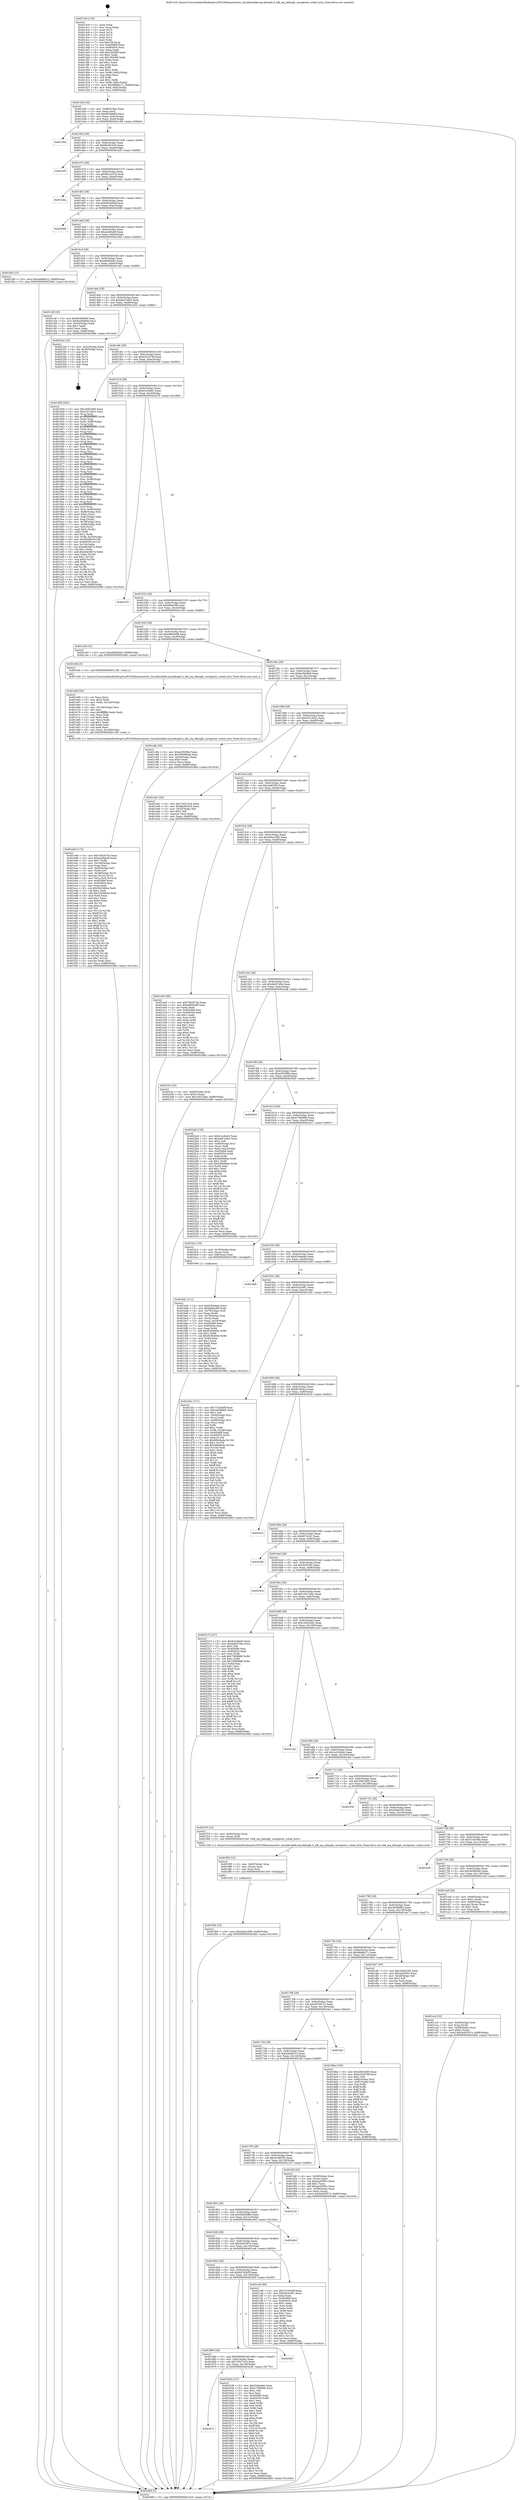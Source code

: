 digraph "0x4013c0" {
  label = "0x4013c0 (/mnt/c/Users/mathe/Desktop/tcc/POCII/binaries/extr_linuxblockblk-mq-debugfs.h_blk_mq_debugfs_unregister_sched_hctx_Final-ollvm.out::main(0))"
  labelloc = "t"
  node[shape=record]

  Entry [label="",width=0.3,height=0.3,shape=circle,fillcolor=black,style=filled]
  "0x401434" [label="{
     0x401434 [32]\l
     | [instrs]\l
     &nbsp;&nbsp;0x401434 \<+6\>: mov -0x88(%rbp),%eax\l
     &nbsp;&nbsp;0x40143a \<+2\>: mov %eax,%ecx\l
     &nbsp;&nbsp;0x40143c \<+6\>: sub $0x8029fd68,%ecx\l
     &nbsp;&nbsp;0x401442 \<+6\>: mov %eax,-0x9c(%rbp)\l
     &nbsp;&nbsp;0x401448 \<+6\>: mov %ecx,-0xa0(%rbp)\l
     &nbsp;&nbsp;0x40144e \<+6\>: je 0000000000401c6d \<main+0x8ad\>\l
  }"]
  "0x401c6d" [label="{
     0x401c6d\l
  }", style=dashed]
  "0x401454" [label="{
     0x401454 [28]\l
     | [instrs]\l
     &nbsp;&nbsp;0x401454 \<+5\>: jmp 0000000000401459 \<main+0x99\>\l
     &nbsp;&nbsp;0x401459 \<+6\>: mov -0x9c(%rbp),%eax\l
     &nbsp;&nbsp;0x40145f \<+5\>: sub $0x8b281b20,%eax\l
     &nbsp;&nbsp;0x401464 \<+6\>: mov %eax,-0xa4(%rbp)\l
     &nbsp;&nbsp;0x40146a \<+6\>: je 0000000000401a5f \<main+0x69f\>\l
  }"]
  Exit [label="",width=0.3,height=0.3,shape=circle,fillcolor=black,style=filled,peripheries=2]
  "0x401a5f" [label="{
     0x401a5f\l
  }", style=dashed]
  "0x401470" [label="{
     0x401470 [28]\l
     | [instrs]\l
     &nbsp;&nbsp;0x401470 \<+5\>: jmp 0000000000401475 \<main+0xb5\>\l
     &nbsp;&nbsp;0x401475 \<+6\>: mov -0x9c(%rbp),%eax\l
     &nbsp;&nbsp;0x40147b \<+5\>: sub $0x961ce57d,%eax\l
     &nbsp;&nbsp;0x401480 \<+6\>: mov %eax,-0xa8(%rbp)\l
     &nbsp;&nbsp;0x401486 \<+6\>: je 0000000000401aba \<main+0x6fa\>\l
  }"]
  "0x401f94" [label="{
     0x401f94 [15]\l
     | [instrs]\l
     &nbsp;&nbsp;0x401f94 \<+10\>: movl $0xd4ba1690,-0x88(%rbp)\l
     &nbsp;&nbsp;0x401f9e \<+5\>: jmp 000000000040248d \<main+0x10cd\>\l
  }"]
  "0x401aba" [label="{
     0x401aba\l
  }", style=dashed]
  "0x40148c" [label="{
     0x40148c [28]\l
     | [instrs]\l
     &nbsp;&nbsp;0x40148c \<+5\>: jmp 0000000000401491 \<main+0xd1\>\l
     &nbsp;&nbsp;0x401491 \<+6\>: mov -0x9c(%rbp),%eax\l
     &nbsp;&nbsp;0x401497 \<+5\>: sub $0x9b33e6af,%eax\l
     &nbsp;&nbsp;0x40149c \<+6\>: mov %eax,-0xac(%rbp)\l
     &nbsp;&nbsp;0x4014a2 \<+6\>: je 0000000000402089 \<main+0xcc9\>\l
  }"]
  "0x401f85" [label="{
     0x401f85 [15]\l
     | [instrs]\l
     &nbsp;&nbsp;0x401f85 \<+4\>: mov -0x60(%rbp),%rax\l
     &nbsp;&nbsp;0x401f89 \<+3\>: mov (%rax),%rax\l
     &nbsp;&nbsp;0x401f8c \<+3\>: mov %rax,%rdi\l
     &nbsp;&nbsp;0x401f8f \<+5\>: call 0000000000401030 \<free@plt\>\l
     | [calls]\l
     &nbsp;&nbsp;0x401030 \{1\} (unknown)\l
  }"]
  "0x402089" [label="{
     0x402089\l
  }", style=dashed]
  "0x4014a8" [label="{
     0x4014a8 [28]\l
     | [instrs]\l
     &nbsp;&nbsp;0x4014a8 \<+5\>: jmp 00000000004014ad \<main+0xed\>\l
     &nbsp;&nbsp;0x4014ad \<+6\>: mov -0x9c(%rbp),%eax\l
     &nbsp;&nbsp;0x4014b3 \<+5\>: sub $0xa2ef4ee9,%eax\l
     &nbsp;&nbsp;0x4014b8 \<+6\>: mov %eax,-0xb0(%rbp)\l
     &nbsp;&nbsp;0x4014be \<+6\>: je 0000000000401f40 \<main+0xb80\>\l
  }"]
  "0x401e94" [label="{
     0x401e94 [172]\l
     | [instrs]\l
     &nbsp;&nbsp;0x401e94 \<+5\>: mov $0x795d57be,%ecx\l
     &nbsp;&nbsp;0x401e99 \<+5\>: mov $0xa2ef4ee9,%edx\l
     &nbsp;&nbsp;0x401e9e \<+3\>: mov $0x1,%r8b\l
     &nbsp;&nbsp;0x401ea1 \<+6\>: mov -0x148(%rbp),%esi\l
     &nbsp;&nbsp;0x401ea7 \<+3\>: imul %eax,%esi\l
     &nbsp;&nbsp;0x401eaa \<+4\>: mov -0x60(%rbp),%r9\l
     &nbsp;&nbsp;0x401eae \<+3\>: mov (%r9),%r9\l
     &nbsp;&nbsp;0x401eb1 \<+4\>: mov -0x58(%rbp),%r10\l
     &nbsp;&nbsp;0x401eb5 \<+3\>: movslq (%r10),%r10\l
     &nbsp;&nbsp;0x401eb8 \<+4\>: mov %esi,(%r9,%r10,4)\l
     &nbsp;&nbsp;0x401ebc \<+7\>: mov 0x405068,%eax\l
     &nbsp;&nbsp;0x401ec3 \<+7\>: mov 0x405054,%esi\l
     &nbsp;&nbsp;0x401eca \<+2\>: mov %eax,%edi\l
     &nbsp;&nbsp;0x401ecc \<+6\>: sub $0x52d3db4a,%edi\l
     &nbsp;&nbsp;0x401ed2 \<+3\>: sub $0x1,%edi\l
     &nbsp;&nbsp;0x401ed5 \<+6\>: add $0x52d3db4a,%edi\l
     &nbsp;&nbsp;0x401edb \<+3\>: imul %edi,%eax\l
     &nbsp;&nbsp;0x401ede \<+3\>: and $0x1,%eax\l
     &nbsp;&nbsp;0x401ee1 \<+3\>: cmp $0x0,%eax\l
     &nbsp;&nbsp;0x401ee4 \<+4\>: sete %r11b\l
     &nbsp;&nbsp;0x401ee8 \<+3\>: cmp $0xa,%esi\l
     &nbsp;&nbsp;0x401eeb \<+3\>: setl %bl\l
     &nbsp;&nbsp;0x401eee \<+3\>: mov %r11b,%r14b\l
     &nbsp;&nbsp;0x401ef1 \<+4\>: xor $0xff,%r14b\l
     &nbsp;&nbsp;0x401ef5 \<+3\>: mov %bl,%r15b\l
     &nbsp;&nbsp;0x401ef8 \<+4\>: xor $0xff,%r15b\l
     &nbsp;&nbsp;0x401efc \<+4\>: xor $0x1,%r8b\l
     &nbsp;&nbsp;0x401f00 \<+3\>: mov %r14b,%r12b\l
     &nbsp;&nbsp;0x401f03 \<+4\>: and $0xff,%r12b\l
     &nbsp;&nbsp;0x401f07 \<+3\>: and %r8b,%r11b\l
     &nbsp;&nbsp;0x401f0a \<+3\>: mov %r15b,%r13b\l
     &nbsp;&nbsp;0x401f0d \<+4\>: and $0xff,%r13b\l
     &nbsp;&nbsp;0x401f11 \<+3\>: and %r8b,%bl\l
     &nbsp;&nbsp;0x401f14 \<+3\>: or %r11b,%r12b\l
     &nbsp;&nbsp;0x401f17 \<+3\>: or %bl,%r13b\l
     &nbsp;&nbsp;0x401f1a \<+3\>: xor %r13b,%r12b\l
     &nbsp;&nbsp;0x401f1d \<+3\>: or %r15b,%r14b\l
     &nbsp;&nbsp;0x401f20 \<+4\>: xor $0xff,%r14b\l
     &nbsp;&nbsp;0x401f24 \<+4\>: or $0x1,%r8b\l
     &nbsp;&nbsp;0x401f28 \<+3\>: and %r8b,%r14b\l
     &nbsp;&nbsp;0x401f2b \<+3\>: or %r14b,%r12b\l
     &nbsp;&nbsp;0x401f2e \<+4\>: test $0x1,%r12b\l
     &nbsp;&nbsp;0x401f32 \<+3\>: cmovne %edx,%ecx\l
     &nbsp;&nbsp;0x401f35 \<+6\>: mov %ecx,-0x88(%rbp)\l
     &nbsp;&nbsp;0x401f3b \<+5\>: jmp 000000000040248d \<main+0x10cd\>\l
  }"]
  "0x401f40" [label="{
     0x401f40 [15]\l
     | [instrs]\l
     &nbsp;&nbsp;0x401f40 \<+10\>: movl $0x4a84b012,-0x88(%rbp)\l
     &nbsp;&nbsp;0x401f4a \<+5\>: jmp 000000000040248d \<main+0x10cd\>\l
  }"]
  "0x4014c4" [label="{
     0x4014c4 [28]\l
     | [instrs]\l
     &nbsp;&nbsp;0x4014c4 \<+5\>: jmp 00000000004014c9 \<main+0x109\>\l
     &nbsp;&nbsp;0x4014c9 \<+6\>: mov -0x9c(%rbp),%eax\l
     &nbsp;&nbsp;0x4014cf \<+5\>: sub $0xa8482bb3,%eax\l
     &nbsp;&nbsp;0x4014d4 \<+6\>: mov %eax,-0xb4(%rbp)\l
     &nbsp;&nbsp;0x4014da \<+6\>: je 0000000000401c4f \<main+0x88f\>\l
  }"]
  "0x401e60" [label="{
     0x401e60 [52]\l
     | [instrs]\l
     &nbsp;&nbsp;0x401e60 \<+2\>: xor %ecx,%ecx\l
     &nbsp;&nbsp;0x401e62 \<+5\>: mov $0x2,%edx\l
     &nbsp;&nbsp;0x401e67 \<+6\>: mov %edx,-0x144(%rbp)\l
     &nbsp;&nbsp;0x401e6d \<+1\>: cltd\l
     &nbsp;&nbsp;0x401e6e \<+6\>: mov -0x144(%rbp),%esi\l
     &nbsp;&nbsp;0x401e74 \<+2\>: idiv %esi\l
     &nbsp;&nbsp;0x401e76 \<+6\>: imul $0xfffffffe,%edx,%edx\l
     &nbsp;&nbsp;0x401e7c \<+2\>: mov %ecx,%edi\l
     &nbsp;&nbsp;0x401e7e \<+2\>: sub %edx,%edi\l
     &nbsp;&nbsp;0x401e80 \<+2\>: mov %ecx,%edx\l
     &nbsp;&nbsp;0x401e82 \<+3\>: sub $0x1,%edx\l
     &nbsp;&nbsp;0x401e85 \<+2\>: add %edx,%edi\l
     &nbsp;&nbsp;0x401e87 \<+2\>: sub %edi,%ecx\l
     &nbsp;&nbsp;0x401e89 \<+6\>: mov %ecx,-0x148(%rbp)\l
     &nbsp;&nbsp;0x401e8f \<+5\>: call 0000000000401160 \<next_i\>\l
     | [calls]\l
     &nbsp;&nbsp;0x401160 \{1\} (/mnt/c/Users/mathe/Desktop/tcc/POCII/binaries/extr_linuxblockblk-mq-debugfs.h_blk_mq_debugfs_unregister_sched_hctx_Final-ollvm.out::next_i)\l
  }"]
  "0x401c4f" [label="{
     0x401c4f [30]\l
     | [instrs]\l
     &nbsp;&nbsp;0x401c4f \<+5\>: mov $0x8029fd68,%eax\l
     &nbsp;&nbsp;0x401c54 \<+5\>: mov $0xba3bb8e8,%ecx\l
     &nbsp;&nbsp;0x401c59 \<+3\>: mov -0x34(%rbp),%edx\l
     &nbsp;&nbsp;0x401c5c \<+3\>: cmp $0x1,%edx\l
     &nbsp;&nbsp;0x401c5f \<+3\>: cmovl %ecx,%eax\l
     &nbsp;&nbsp;0x401c62 \<+6\>: mov %eax,-0x88(%rbp)\l
     &nbsp;&nbsp;0x401c68 \<+5\>: jmp 000000000040248d \<main+0x10cd\>\l
  }"]
  "0x4014e0" [label="{
     0x4014e0 [28]\l
     | [instrs]\l
     &nbsp;&nbsp;0x4014e0 \<+5\>: jmp 00000000004014e5 \<main+0x125\>\l
     &nbsp;&nbsp;0x4014e5 \<+6\>: mov -0x9c(%rbp),%eax\l
     &nbsp;&nbsp;0x4014eb \<+5\>: sub $0xabd7eda5,%eax\l
     &nbsp;&nbsp;0x4014f0 \<+6\>: mov %eax,-0xb8(%rbp)\l
     &nbsp;&nbsp;0x4014f6 \<+6\>: je 0000000000402344 \<main+0xf84\>\l
  }"]
  "0x401cc6" [label="{
     0x401cc6 [32]\l
     | [instrs]\l
     &nbsp;&nbsp;0x401cc6 \<+4\>: mov -0x60(%rbp),%rdi\l
     &nbsp;&nbsp;0x401cca \<+3\>: mov %rax,(%rdi)\l
     &nbsp;&nbsp;0x401ccd \<+4\>: mov -0x58(%rbp),%rax\l
     &nbsp;&nbsp;0x401cd1 \<+6\>: movl $0x0,(%rax)\l
     &nbsp;&nbsp;0x401cd7 \<+10\>: movl $0x5e453974,-0x88(%rbp)\l
     &nbsp;&nbsp;0x401ce1 \<+5\>: jmp 000000000040248d \<main+0x10cd\>\l
  }"]
  "0x402344" [label="{
     0x402344 [18]\l
     | [instrs]\l
     &nbsp;&nbsp;0x402344 \<+3\>: mov -0x2c(%rbp),%eax\l
     &nbsp;&nbsp;0x402347 \<+4\>: lea -0x28(%rbp),%rsp\l
     &nbsp;&nbsp;0x40234b \<+1\>: pop %rbx\l
     &nbsp;&nbsp;0x40234c \<+2\>: pop %r12\l
     &nbsp;&nbsp;0x40234e \<+2\>: pop %r13\l
     &nbsp;&nbsp;0x402350 \<+2\>: pop %r14\l
     &nbsp;&nbsp;0x402352 \<+2\>: pop %r15\l
     &nbsp;&nbsp;0x402354 \<+1\>: pop %rbp\l
     &nbsp;&nbsp;0x402355 \<+1\>: ret\l
  }"]
  "0x4014fc" [label="{
     0x4014fc [28]\l
     | [instrs]\l
     &nbsp;&nbsp;0x4014fc \<+5\>: jmp 0000000000401501 \<main+0x141\>\l
     &nbsp;&nbsp;0x401501 \<+6\>: mov -0x9c(%rbp),%eax\l
     &nbsp;&nbsp;0x401507 \<+5\>: sub $0xb252378f,%eax\l
     &nbsp;&nbsp;0x40150c \<+6\>: mov %eax,-0xbc(%rbp)\l
     &nbsp;&nbsp;0x401512 \<+6\>: je 0000000000401928 \<main+0x568\>\l
  }"]
  "0x401bd1" [label="{
     0x401bd1 [111]\l
     | [instrs]\l
     &nbsp;&nbsp;0x401bd1 \<+5\>: mov $0xf184ebeb,%ecx\l
     &nbsp;&nbsp;0x401bd6 \<+5\>: mov $0xb6fea3f6,%edx\l
     &nbsp;&nbsp;0x401bdb \<+4\>: mov -0x70(%rbp),%rdi\l
     &nbsp;&nbsp;0x401bdf \<+2\>: mov %eax,(%rdi)\l
     &nbsp;&nbsp;0x401be1 \<+4\>: mov -0x70(%rbp),%rdi\l
     &nbsp;&nbsp;0x401be5 \<+2\>: mov (%rdi),%eax\l
     &nbsp;&nbsp;0x401be7 \<+3\>: mov %eax,-0x34(%rbp)\l
     &nbsp;&nbsp;0x401bea \<+7\>: mov 0x405068,%eax\l
     &nbsp;&nbsp;0x401bf1 \<+7\>: mov 0x405054,%esi\l
     &nbsp;&nbsp;0x401bf8 \<+3\>: mov %eax,%r8d\l
     &nbsp;&nbsp;0x401bfb \<+7\>: add $0x8336460e,%r8d\l
     &nbsp;&nbsp;0x401c02 \<+4\>: sub $0x1,%r8d\l
     &nbsp;&nbsp;0x401c06 \<+7\>: sub $0x8336460e,%r8d\l
     &nbsp;&nbsp;0x401c0d \<+4\>: imul %r8d,%eax\l
     &nbsp;&nbsp;0x401c11 \<+3\>: and $0x1,%eax\l
     &nbsp;&nbsp;0x401c14 \<+3\>: cmp $0x0,%eax\l
     &nbsp;&nbsp;0x401c17 \<+4\>: sete %r9b\l
     &nbsp;&nbsp;0x401c1b \<+3\>: cmp $0xa,%esi\l
     &nbsp;&nbsp;0x401c1e \<+4\>: setl %r10b\l
     &nbsp;&nbsp;0x401c22 \<+3\>: mov %r9b,%r11b\l
     &nbsp;&nbsp;0x401c25 \<+3\>: and %r10b,%r11b\l
     &nbsp;&nbsp;0x401c28 \<+3\>: xor %r10b,%r9b\l
     &nbsp;&nbsp;0x401c2b \<+3\>: or %r9b,%r11b\l
     &nbsp;&nbsp;0x401c2e \<+4\>: test $0x1,%r11b\l
     &nbsp;&nbsp;0x401c32 \<+3\>: cmovne %edx,%ecx\l
     &nbsp;&nbsp;0x401c35 \<+6\>: mov %ecx,-0x88(%rbp)\l
     &nbsp;&nbsp;0x401c3b \<+5\>: jmp 000000000040248d \<main+0x10cd\>\l
  }"]
  "0x401928" [label="{
     0x401928 [281]\l
     | [instrs]\l
     &nbsp;&nbsp;0x401928 \<+5\>: mov $0x208526f5,%eax\l
     &nbsp;&nbsp;0x40192d \<+5\>: mov $0xc55140c2,%ecx\l
     &nbsp;&nbsp;0x401932 \<+3\>: mov %rsp,%rdx\l
     &nbsp;&nbsp;0x401935 \<+4\>: add $0xfffffffffffffff0,%rdx\l
     &nbsp;&nbsp;0x401939 \<+3\>: mov %rdx,%rsp\l
     &nbsp;&nbsp;0x40193c \<+4\>: mov %rdx,-0x80(%rbp)\l
     &nbsp;&nbsp;0x401940 \<+3\>: mov %rsp,%rdx\l
     &nbsp;&nbsp;0x401943 \<+4\>: add $0xfffffffffffffff0,%rdx\l
     &nbsp;&nbsp;0x401947 \<+3\>: mov %rdx,%rsp\l
     &nbsp;&nbsp;0x40194a \<+3\>: mov %rsp,%rsi\l
     &nbsp;&nbsp;0x40194d \<+4\>: add $0xfffffffffffffff0,%rsi\l
     &nbsp;&nbsp;0x401951 \<+3\>: mov %rsi,%rsp\l
     &nbsp;&nbsp;0x401954 \<+4\>: mov %rsi,-0x78(%rbp)\l
     &nbsp;&nbsp;0x401958 \<+3\>: mov %rsp,%rsi\l
     &nbsp;&nbsp;0x40195b \<+4\>: add $0xfffffffffffffff0,%rsi\l
     &nbsp;&nbsp;0x40195f \<+3\>: mov %rsi,%rsp\l
     &nbsp;&nbsp;0x401962 \<+4\>: mov %rsi,-0x70(%rbp)\l
     &nbsp;&nbsp;0x401966 \<+3\>: mov %rsp,%rsi\l
     &nbsp;&nbsp;0x401969 \<+4\>: add $0xfffffffffffffff0,%rsi\l
     &nbsp;&nbsp;0x40196d \<+3\>: mov %rsi,%rsp\l
     &nbsp;&nbsp;0x401970 \<+4\>: mov %rsi,-0x68(%rbp)\l
     &nbsp;&nbsp;0x401974 \<+3\>: mov %rsp,%rsi\l
     &nbsp;&nbsp;0x401977 \<+4\>: add $0xfffffffffffffff0,%rsi\l
     &nbsp;&nbsp;0x40197b \<+3\>: mov %rsi,%rsp\l
     &nbsp;&nbsp;0x40197e \<+4\>: mov %rsi,-0x60(%rbp)\l
     &nbsp;&nbsp;0x401982 \<+3\>: mov %rsp,%rsi\l
     &nbsp;&nbsp;0x401985 \<+4\>: add $0xfffffffffffffff0,%rsi\l
     &nbsp;&nbsp;0x401989 \<+3\>: mov %rsi,%rsp\l
     &nbsp;&nbsp;0x40198c \<+4\>: mov %rsi,-0x58(%rbp)\l
     &nbsp;&nbsp;0x401990 \<+3\>: mov %rsp,%rsi\l
     &nbsp;&nbsp;0x401993 \<+4\>: add $0xfffffffffffffff0,%rsi\l
     &nbsp;&nbsp;0x401997 \<+3\>: mov %rsi,%rsp\l
     &nbsp;&nbsp;0x40199a \<+4\>: mov %rsi,-0x50(%rbp)\l
     &nbsp;&nbsp;0x40199e \<+3\>: mov %rsp,%rsi\l
     &nbsp;&nbsp;0x4019a1 \<+4\>: add $0xfffffffffffffff0,%rsi\l
     &nbsp;&nbsp;0x4019a5 \<+3\>: mov %rsi,%rsp\l
     &nbsp;&nbsp;0x4019a8 \<+4\>: mov %rsi,-0x48(%rbp)\l
     &nbsp;&nbsp;0x4019ac \<+3\>: mov %rsp,%rsi\l
     &nbsp;&nbsp;0x4019af \<+4\>: add $0xfffffffffffffff0,%rsi\l
     &nbsp;&nbsp;0x4019b3 \<+3\>: mov %rsi,%rsp\l
     &nbsp;&nbsp;0x4019b6 \<+4\>: mov %rsi,-0x40(%rbp)\l
     &nbsp;&nbsp;0x4019ba \<+4\>: mov -0x80(%rbp),%rsi\l
     &nbsp;&nbsp;0x4019be \<+6\>: movl $0x0,(%rsi)\l
     &nbsp;&nbsp;0x4019c4 \<+6\>: mov -0x8c(%rbp),%edi\l
     &nbsp;&nbsp;0x4019ca \<+2\>: mov %edi,(%rdx)\l
     &nbsp;&nbsp;0x4019cc \<+4\>: mov -0x78(%rbp),%rsi\l
     &nbsp;&nbsp;0x4019d0 \<+7\>: mov -0x98(%rbp),%r8\l
     &nbsp;&nbsp;0x4019d7 \<+3\>: mov %r8,(%rsi)\l
     &nbsp;&nbsp;0x4019da \<+3\>: cmpl $0x2,(%rdx)\l
     &nbsp;&nbsp;0x4019dd \<+4\>: setne %r9b\l
     &nbsp;&nbsp;0x4019e1 \<+4\>: and $0x1,%r9b\l
     &nbsp;&nbsp;0x4019e5 \<+4\>: mov %r9b,-0x35(%rbp)\l
     &nbsp;&nbsp;0x4019e9 \<+8\>: mov 0x405068,%r10d\l
     &nbsp;&nbsp;0x4019f1 \<+8\>: mov 0x405054,%r11d\l
     &nbsp;&nbsp;0x4019f9 \<+3\>: mov %r10d,%ebx\l
     &nbsp;&nbsp;0x4019fc \<+6\>: sub $0xe6b3db74,%ebx\l
     &nbsp;&nbsp;0x401a02 \<+3\>: sub $0x1,%ebx\l
     &nbsp;&nbsp;0x401a05 \<+6\>: add $0xe6b3db74,%ebx\l
     &nbsp;&nbsp;0x401a0b \<+4\>: imul %ebx,%r10d\l
     &nbsp;&nbsp;0x401a0f \<+4\>: and $0x1,%r10d\l
     &nbsp;&nbsp;0x401a13 \<+4\>: cmp $0x0,%r10d\l
     &nbsp;&nbsp;0x401a17 \<+4\>: sete %r9b\l
     &nbsp;&nbsp;0x401a1b \<+4\>: cmp $0xa,%r11d\l
     &nbsp;&nbsp;0x401a1f \<+4\>: setl %r14b\l
     &nbsp;&nbsp;0x401a23 \<+3\>: mov %r9b,%r15b\l
     &nbsp;&nbsp;0x401a26 \<+3\>: and %r14b,%r15b\l
     &nbsp;&nbsp;0x401a29 \<+3\>: xor %r14b,%r9b\l
     &nbsp;&nbsp;0x401a2c \<+3\>: or %r9b,%r15b\l
     &nbsp;&nbsp;0x401a2f \<+4\>: test $0x1,%r15b\l
     &nbsp;&nbsp;0x401a33 \<+3\>: cmovne %ecx,%eax\l
     &nbsp;&nbsp;0x401a36 \<+6\>: mov %eax,-0x88(%rbp)\l
     &nbsp;&nbsp;0x401a3c \<+5\>: jmp 000000000040248d \<main+0x10cd\>\l
  }"]
  "0x401518" [label="{
     0x401518 [28]\l
     | [instrs]\l
     &nbsp;&nbsp;0x401518 \<+5\>: jmp 000000000040151d \<main+0x15d\>\l
     &nbsp;&nbsp;0x40151d \<+6\>: mov -0x9c(%rbp),%eax\l
     &nbsp;&nbsp;0x401523 \<+5\>: sub $0xb3cc8ed3,%eax\l
     &nbsp;&nbsp;0x401528 \<+6\>: mov %eax,-0xc0(%rbp)\l
     &nbsp;&nbsp;0x40152e \<+6\>: je 0000000000402478 \<main+0x10b8\>\l
  }"]
  "0x40187c" [label="{
     0x40187c\l
  }", style=dashed]
  "0x402478" [label="{
     0x402478\l
  }", style=dashed]
  "0x401534" [label="{
     0x401534 [28]\l
     | [instrs]\l
     &nbsp;&nbsp;0x401534 \<+5\>: jmp 0000000000401539 \<main+0x179\>\l
     &nbsp;&nbsp;0x401539 \<+6\>: mov -0x9c(%rbp),%eax\l
     &nbsp;&nbsp;0x40153f \<+5\>: sub $0xb6fea3f6,%eax\l
     &nbsp;&nbsp;0x401544 \<+6\>: mov %eax,-0xc4(%rbp)\l
     &nbsp;&nbsp;0x40154a \<+6\>: je 0000000000401c40 \<main+0x880\>\l
  }"]
  "0x401b38" [label="{
     0x401b38 [137]\l
     | [instrs]\l
     &nbsp;&nbsp;0x401b38 \<+5\>: mov $0xf184ebeb,%eax\l
     &nbsp;&nbsp;0x401b3d \<+5\>: mov $0xe756696b,%ecx\l
     &nbsp;&nbsp;0x401b42 \<+2\>: mov $0x1,%dl\l
     &nbsp;&nbsp;0x401b44 \<+2\>: xor %esi,%esi\l
     &nbsp;&nbsp;0x401b46 \<+7\>: mov 0x405068,%edi\l
     &nbsp;&nbsp;0x401b4d \<+8\>: mov 0x405054,%r8d\l
     &nbsp;&nbsp;0x401b55 \<+3\>: sub $0x1,%esi\l
     &nbsp;&nbsp;0x401b58 \<+3\>: mov %edi,%r9d\l
     &nbsp;&nbsp;0x401b5b \<+3\>: add %esi,%r9d\l
     &nbsp;&nbsp;0x401b5e \<+4\>: imul %r9d,%edi\l
     &nbsp;&nbsp;0x401b62 \<+3\>: and $0x1,%edi\l
     &nbsp;&nbsp;0x401b65 \<+3\>: cmp $0x0,%edi\l
     &nbsp;&nbsp;0x401b68 \<+4\>: sete %r10b\l
     &nbsp;&nbsp;0x401b6c \<+4\>: cmp $0xa,%r8d\l
     &nbsp;&nbsp;0x401b70 \<+4\>: setl %r11b\l
     &nbsp;&nbsp;0x401b74 \<+3\>: mov %r10b,%bl\l
     &nbsp;&nbsp;0x401b77 \<+3\>: xor $0xff,%bl\l
     &nbsp;&nbsp;0x401b7a \<+3\>: mov %r11b,%r14b\l
     &nbsp;&nbsp;0x401b7d \<+4\>: xor $0xff,%r14b\l
     &nbsp;&nbsp;0x401b81 \<+3\>: xor $0x0,%dl\l
     &nbsp;&nbsp;0x401b84 \<+3\>: mov %bl,%r15b\l
     &nbsp;&nbsp;0x401b87 \<+4\>: and $0x0,%r15b\l
     &nbsp;&nbsp;0x401b8b \<+3\>: and %dl,%r10b\l
     &nbsp;&nbsp;0x401b8e \<+3\>: mov %r14b,%r12b\l
     &nbsp;&nbsp;0x401b91 \<+4\>: and $0x0,%r12b\l
     &nbsp;&nbsp;0x401b95 \<+3\>: and %dl,%r11b\l
     &nbsp;&nbsp;0x401b98 \<+3\>: or %r10b,%r15b\l
     &nbsp;&nbsp;0x401b9b \<+3\>: or %r11b,%r12b\l
     &nbsp;&nbsp;0x401b9e \<+3\>: xor %r12b,%r15b\l
     &nbsp;&nbsp;0x401ba1 \<+3\>: or %r14b,%bl\l
     &nbsp;&nbsp;0x401ba4 \<+3\>: xor $0xff,%bl\l
     &nbsp;&nbsp;0x401ba7 \<+3\>: or $0x0,%dl\l
     &nbsp;&nbsp;0x401baa \<+2\>: and %dl,%bl\l
     &nbsp;&nbsp;0x401bac \<+3\>: or %bl,%r15b\l
     &nbsp;&nbsp;0x401baf \<+4\>: test $0x1,%r15b\l
     &nbsp;&nbsp;0x401bb3 \<+3\>: cmovne %ecx,%eax\l
     &nbsp;&nbsp;0x401bb6 \<+6\>: mov %eax,-0x88(%rbp)\l
     &nbsp;&nbsp;0x401bbc \<+5\>: jmp 000000000040248d \<main+0x10cd\>\l
  }"]
  "0x401c40" [label="{
     0x401c40 [15]\l
     | [instrs]\l
     &nbsp;&nbsp;0x401c40 \<+10\>: movl $0xa8482bb3,-0x88(%rbp)\l
     &nbsp;&nbsp;0x401c4a \<+5\>: jmp 000000000040248d \<main+0x10cd\>\l
  }"]
  "0x401550" [label="{
     0x401550 [28]\l
     | [instrs]\l
     &nbsp;&nbsp;0x401550 \<+5\>: jmp 0000000000401555 \<main+0x195\>\l
     &nbsp;&nbsp;0x401555 \<+6\>: mov -0x9c(%rbp),%eax\l
     &nbsp;&nbsp;0x40155b \<+5\>: sub $0xb8845ef8,%eax\l
     &nbsp;&nbsp;0x401560 \<+6\>: mov %eax,-0xc8(%rbp)\l
     &nbsp;&nbsp;0x401566 \<+6\>: je 0000000000401e5b \<main+0xa9b\>\l
  }"]
  "0x401860" [label="{
     0x401860 [28]\l
     | [instrs]\l
     &nbsp;&nbsp;0x401860 \<+5\>: jmp 0000000000401865 \<main+0x4a5\>\l
     &nbsp;&nbsp;0x401865 \<+6\>: mov -0x9c(%rbp),%eax\l
     &nbsp;&nbsp;0x40186b \<+5\>: sub $0x72027a19,%eax\l
     &nbsp;&nbsp;0x401870 \<+6\>: mov %eax,-0x138(%rbp)\l
     &nbsp;&nbsp;0x401876 \<+6\>: je 0000000000401b38 \<main+0x778\>\l
  }"]
  "0x401e5b" [label="{
     0x401e5b [5]\l
     | [instrs]\l
     &nbsp;&nbsp;0x401e5b \<+5\>: call 0000000000401160 \<next_i\>\l
     | [calls]\l
     &nbsp;&nbsp;0x401160 \{1\} (/mnt/c/Users/mathe/Desktop/tcc/POCII/binaries/extr_linuxblockblk-mq-debugfs.h_blk_mq_debugfs_unregister_sched_hctx_Final-ollvm.out::next_i)\l
  }"]
  "0x40156c" [label="{
     0x40156c [28]\l
     | [instrs]\l
     &nbsp;&nbsp;0x40156c \<+5\>: jmp 0000000000401571 \<main+0x1b1\>\l
     &nbsp;&nbsp;0x401571 \<+6\>: mov -0x9c(%rbp),%eax\l
     &nbsp;&nbsp;0x401577 \<+5\>: sub $0xba3bb8e8,%eax\l
     &nbsp;&nbsp;0x40157c \<+6\>: mov %eax,-0xcc(%rbp)\l
     &nbsp;&nbsp;0x401582 \<+6\>: je 0000000000401c8b \<main+0x8cb\>\l
  }"]
  "0x40205f" [label="{
     0x40205f\l
  }", style=dashed]
  "0x401c8b" [label="{
     0x401c8b [30]\l
     | [instrs]\l
     &nbsp;&nbsp;0x401c8b \<+5\>: mov $0xe2f3389e,%eax\l
     &nbsp;&nbsp;0x401c90 \<+5\>: mov $0x383900de,%ecx\l
     &nbsp;&nbsp;0x401c95 \<+3\>: mov -0x34(%rbp),%edx\l
     &nbsp;&nbsp;0x401c98 \<+3\>: cmp $0x0,%edx\l
     &nbsp;&nbsp;0x401c9b \<+3\>: cmove %ecx,%eax\l
     &nbsp;&nbsp;0x401c9e \<+6\>: mov %eax,-0x88(%rbp)\l
     &nbsp;&nbsp;0x401ca4 \<+5\>: jmp 000000000040248d \<main+0x10cd\>\l
  }"]
  "0x401588" [label="{
     0x401588 [28]\l
     | [instrs]\l
     &nbsp;&nbsp;0x401588 \<+5\>: jmp 000000000040158d \<main+0x1cd\>\l
     &nbsp;&nbsp;0x40158d \<+6\>: mov -0x9c(%rbp),%eax\l
     &nbsp;&nbsp;0x401593 \<+5\>: sub $0xc55140c2,%eax\l
     &nbsp;&nbsp;0x401598 \<+6\>: mov %eax,-0xd0(%rbp)\l
     &nbsp;&nbsp;0x40159e \<+6\>: je 0000000000401a41 \<main+0x681\>\l
  }"]
  "0x401844" [label="{
     0x401844 [28]\l
     | [instrs]\l
     &nbsp;&nbsp;0x401844 \<+5\>: jmp 0000000000401849 \<main+0x489\>\l
     &nbsp;&nbsp;0x401849 \<+6\>: mov -0x9c(%rbp),%eax\l
     &nbsp;&nbsp;0x40184f \<+5\>: sub $0x647d3b5f,%eax\l
     &nbsp;&nbsp;0x401854 \<+6\>: mov %eax,-0x134(%rbp)\l
     &nbsp;&nbsp;0x40185a \<+6\>: je 000000000040205f \<main+0xc9f\>\l
  }"]
  "0x401a41" [label="{
     0x401a41 [30]\l
     | [instrs]\l
     &nbsp;&nbsp;0x401a41 \<+5\>: mov $0x72027a19,%eax\l
     &nbsp;&nbsp;0x401a46 \<+5\>: mov $0x8b281b20,%ecx\l
     &nbsp;&nbsp;0x401a4b \<+3\>: mov -0x35(%rbp),%dl\l
     &nbsp;&nbsp;0x401a4e \<+3\>: test $0x1,%dl\l
     &nbsp;&nbsp;0x401a51 \<+3\>: cmovne %ecx,%eax\l
     &nbsp;&nbsp;0x401a54 \<+6\>: mov %eax,-0x88(%rbp)\l
     &nbsp;&nbsp;0x401a5a \<+5\>: jmp 000000000040248d \<main+0x10cd\>\l
  }"]
  "0x4015a4" [label="{
     0x4015a4 [28]\l
     | [instrs]\l
     &nbsp;&nbsp;0x4015a4 \<+5\>: jmp 00000000004015a9 \<main+0x1e9\>\l
     &nbsp;&nbsp;0x4015a9 \<+6\>: mov -0x9c(%rbp),%eax\l
     &nbsp;&nbsp;0x4015af \<+5\>: sub $0xcbdf1f02,%eax\l
     &nbsp;&nbsp;0x4015b4 \<+6\>: mov %eax,-0xd4(%rbp)\l
     &nbsp;&nbsp;0x4015ba \<+6\>: je 0000000000401e05 \<main+0xa45\>\l
  }"]
  "0x401ce6" [label="{
     0x401ce6 [86]\l
     | [instrs]\l
     &nbsp;&nbsp;0x401ce6 \<+5\>: mov $0x73162e8f,%eax\l
     &nbsp;&nbsp;0x401ceb \<+5\>: mov $0xf2b3c481,%ecx\l
     &nbsp;&nbsp;0x401cf0 \<+2\>: xor %edx,%edx\l
     &nbsp;&nbsp;0x401cf2 \<+7\>: mov 0x405068,%esi\l
     &nbsp;&nbsp;0x401cf9 \<+7\>: mov 0x405054,%edi\l
     &nbsp;&nbsp;0x401d00 \<+3\>: sub $0x1,%edx\l
     &nbsp;&nbsp;0x401d03 \<+3\>: mov %esi,%r8d\l
     &nbsp;&nbsp;0x401d06 \<+3\>: add %edx,%r8d\l
     &nbsp;&nbsp;0x401d09 \<+4\>: imul %r8d,%esi\l
     &nbsp;&nbsp;0x401d0d \<+3\>: and $0x1,%esi\l
     &nbsp;&nbsp;0x401d10 \<+3\>: cmp $0x0,%esi\l
     &nbsp;&nbsp;0x401d13 \<+4\>: sete %r9b\l
     &nbsp;&nbsp;0x401d17 \<+3\>: cmp $0xa,%edi\l
     &nbsp;&nbsp;0x401d1a \<+4\>: setl %r10b\l
     &nbsp;&nbsp;0x401d1e \<+3\>: mov %r9b,%r11b\l
     &nbsp;&nbsp;0x401d21 \<+3\>: and %r10b,%r11b\l
     &nbsp;&nbsp;0x401d24 \<+3\>: xor %r10b,%r9b\l
     &nbsp;&nbsp;0x401d27 \<+3\>: or %r9b,%r11b\l
     &nbsp;&nbsp;0x401d2a \<+4\>: test $0x1,%r11b\l
     &nbsp;&nbsp;0x401d2e \<+3\>: cmovne %ecx,%eax\l
     &nbsp;&nbsp;0x401d31 \<+6\>: mov %eax,-0x88(%rbp)\l
     &nbsp;&nbsp;0x401d37 \<+5\>: jmp 000000000040248d \<main+0x10cd\>\l
  }"]
  "0x401e05" [label="{
     0x401e05 [86]\l
     | [instrs]\l
     &nbsp;&nbsp;0x401e05 \<+5\>: mov $0x795d57be,%eax\l
     &nbsp;&nbsp;0x401e0a \<+5\>: mov $0xb8845ef8,%ecx\l
     &nbsp;&nbsp;0x401e0f \<+2\>: xor %edx,%edx\l
     &nbsp;&nbsp;0x401e11 \<+7\>: mov 0x405068,%esi\l
     &nbsp;&nbsp;0x401e18 \<+7\>: mov 0x405054,%edi\l
     &nbsp;&nbsp;0x401e1f \<+3\>: sub $0x1,%edx\l
     &nbsp;&nbsp;0x401e22 \<+3\>: mov %esi,%r8d\l
     &nbsp;&nbsp;0x401e25 \<+3\>: add %edx,%r8d\l
     &nbsp;&nbsp;0x401e28 \<+4\>: imul %r8d,%esi\l
     &nbsp;&nbsp;0x401e2c \<+3\>: and $0x1,%esi\l
     &nbsp;&nbsp;0x401e2f \<+3\>: cmp $0x0,%esi\l
     &nbsp;&nbsp;0x401e32 \<+4\>: sete %r9b\l
     &nbsp;&nbsp;0x401e36 \<+3\>: cmp $0xa,%edi\l
     &nbsp;&nbsp;0x401e39 \<+4\>: setl %r10b\l
     &nbsp;&nbsp;0x401e3d \<+3\>: mov %r9b,%r11b\l
     &nbsp;&nbsp;0x401e40 \<+3\>: and %r10b,%r11b\l
     &nbsp;&nbsp;0x401e43 \<+3\>: xor %r10b,%r9b\l
     &nbsp;&nbsp;0x401e46 \<+3\>: or %r9b,%r11b\l
     &nbsp;&nbsp;0x401e49 \<+4\>: test $0x1,%r11b\l
     &nbsp;&nbsp;0x401e4d \<+3\>: cmovne %ecx,%eax\l
     &nbsp;&nbsp;0x401e50 \<+6\>: mov %eax,-0x88(%rbp)\l
     &nbsp;&nbsp;0x401e56 \<+5\>: jmp 000000000040248d \<main+0x10cd\>\l
  }"]
  "0x4015c0" [label="{
     0x4015c0 [28]\l
     | [instrs]\l
     &nbsp;&nbsp;0x4015c0 \<+5\>: jmp 00000000004015c5 \<main+0x205\>\l
     &nbsp;&nbsp;0x4015c5 \<+6\>: mov -0x9c(%rbp),%eax\l
     &nbsp;&nbsp;0x4015cb \<+5\>: sub $0xd4ba1690,%eax\l
     &nbsp;&nbsp;0x4015d0 \<+6\>: mov %eax,-0xd8(%rbp)\l
     &nbsp;&nbsp;0x4015d6 \<+6\>: je 00000000004021fc \<main+0xe3c\>\l
  }"]
  "0x401828" [label="{
     0x401828 [28]\l
     | [instrs]\l
     &nbsp;&nbsp;0x401828 \<+5\>: jmp 000000000040182d \<main+0x46d\>\l
     &nbsp;&nbsp;0x40182d \<+6\>: mov -0x9c(%rbp),%eax\l
     &nbsp;&nbsp;0x401833 \<+5\>: sub $0x5e453974,%eax\l
     &nbsp;&nbsp;0x401838 \<+6\>: mov %eax,-0x130(%rbp)\l
     &nbsp;&nbsp;0x40183e \<+6\>: je 0000000000401ce6 \<main+0x926\>\l
  }"]
  "0x4021fc" [label="{
     0x4021fc [25]\l
     | [instrs]\l
     &nbsp;&nbsp;0x4021fc \<+4\>: mov -0x80(%rbp),%rax\l
     &nbsp;&nbsp;0x402200 \<+6\>: movl $0x0,(%rax)\l
     &nbsp;&nbsp;0x402206 \<+10\>: movl $0x19472a6c,-0x88(%rbp)\l
     &nbsp;&nbsp;0x402210 \<+5\>: jmp 000000000040248d \<main+0x10cd\>\l
  }"]
  "0x4015dc" [label="{
     0x4015dc [28]\l
     | [instrs]\l
     &nbsp;&nbsp;0x4015dc \<+5\>: jmp 00000000004015e1 \<main+0x221\>\l
     &nbsp;&nbsp;0x4015e1 \<+6\>: mov -0x9c(%rbp),%eax\l
     &nbsp;&nbsp;0x4015e7 \<+5\>: sub $0xdab57e9a,%eax\l
     &nbsp;&nbsp;0x4015ec \<+6\>: mov %eax,-0xdc(%rbp)\l
     &nbsp;&nbsp;0x4015f2 \<+6\>: je 00000000004022a8 \<main+0xee8\>\l
  }"]
  "0x402464" [label="{
     0x402464\l
  }", style=dashed]
  "0x4022a8" [label="{
     0x4022a8 [156]\l
     | [instrs]\l
     &nbsp;&nbsp;0x4022a8 \<+5\>: mov $0xb3cc8ed3,%eax\l
     &nbsp;&nbsp;0x4022ad \<+5\>: mov $0xabd7eda5,%ecx\l
     &nbsp;&nbsp;0x4022b2 \<+2\>: mov $0x1,%dl\l
     &nbsp;&nbsp;0x4022b4 \<+4\>: mov -0x80(%rbp),%rsi\l
     &nbsp;&nbsp;0x4022b8 \<+2\>: mov (%rsi),%edi\l
     &nbsp;&nbsp;0x4022ba \<+3\>: mov %edi,-0x2c(%rbp)\l
     &nbsp;&nbsp;0x4022bd \<+7\>: mov 0x405068,%edi\l
     &nbsp;&nbsp;0x4022c4 \<+8\>: mov 0x405054,%r8d\l
     &nbsp;&nbsp;0x4022cc \<+3\>: mov %edi,%r9d\l
     &nbsp;&nbsp;0x4022cf \<+7\>: sub $0x5d94964e,%r9d\l
     &nbsp;&nbsp;0x4022d6 \<+4\>: sub $0x1,%r9d\l
     &nbsp;&nbsp;0x4022da \<+7\>: add $0x5d94964e,%r9d\l
     &nbsp;&nbsp;0x4022e1 \<+4\>: imul %r9d,%edi\l
     &nbsp;&nbsp;0x4022e5 \<+3\>: and $0x1,%edi\l
     &nbsp;&nbsp;0x4022e8 \<+3\>: cmp $0x0,%edi\l
     &nbsp;&nbsp;0x4022eb \<+4\>: sete %r10b\l
     &nbsp;&nbsp;0x4022ef \<+4\>: cmp $0xa,%r8d\l
     &nbsp;&nbsp;0x4022f3 \<+4\>: setl %r11b\l
     &nbsp;&nbsp;0x4022f7 \<+3\>: mov %r10b,%bl\l
     &nbsp;&nbsp;0x4022fa \<+3\>: xor $0xff,%bl\l
     &nbsp;&nbsp;0x4022fd \<+3\>: mov %r11b,%r14b\l
     &nbsp;&nbsp;0x402300 \<+4\>: xor $0xff,%r14b\l
     &nbsp;&nbsp;0x402304 \<+3\>: xor $0x0,%dl\l
     &nbsp;&nbsp;0x402307 \<+3\>: mov %bl,%r15b\l
     &nbsp;&nbsp;0x40230a \<+4\>: and $0x0,%r15b\l
     &nbsp;&nbsp;0x40230e \<+3\>: and %dl,%r10b\l
     &nbsp;&nbsp;0x402311 \<+3\>: mov %r14b,%r12b\l
     &nbsp;&nbsp;0x402314 \<+4\>: and $0x0,%r12b\l
     &nbsp;&nbsp;0x402318 \<+3\>: and %dl,%r11b\l
     &nbsp;&nbsp;0x40231b \<+3\>: or %r10b,%r15b\l
     &nbsp;&nbsp;0x40231e \<+3\>: or %r11b,%r12b\l
     &nbsp;&nbsp;0x402321 \<+3\>: xor %r12b,%r15b\l
     &nbsp;&nbsp;0x402324 \<+3\>: or %r14b,%bl\l
     &nbsp;&nbsp;0x402327 \<+3\>: xor $0xff,%bl\l
     &nbsp;&nbsp;0x40232a \<+3\>: or $0x0,%dl\l
     &nbsp;&nbsp;0x40232d \<+2\>: and %dl,%bl\l
     &nbsp;&nbsp;0x40232f \<+3\>: or %bl,%r15b\l
     &nbsp;&nbsp;0x402332 \<+4\>: test $0x1,%r15b\l
     &nbsp;&nbsp;0x402336 \<+3\>: cmovne %ecx,%eax\l
     &nbsp;&nbsp;0x402339 \<+6\>: mov %eax,-0x88(%rbp)\l
     &nbsp;&nbsp;0x40233f \<+5\>: jmp 000000000040248d \<main+0x10cd\>\l
  }"]
  "0x4015f8" [label="{
     0x4015f8 [28]\l
     | [instrs]\l
     &nbsp;&nbsp;0x4015f8 \<+5\>: jmp 00000000004015fd \<main+0x23d\>\l
     &nbsp;&nbsp;0x4015fd \<+6\>: mov -0x9c(%rbp),%eax\l
     &nbsp;&nbsp;0x401603 \<+5\>: sub $0xe2f3389e,%eax\l
     &nbsp;&nbsp;0x401608 \<+6\>: mov %eax,-0xe0(%rbp)\l
     &nbsp;&nbsp;0x40160e \<+6\>: je 00000000004020b3 \<main+0xcf3\>\l
  }"]
  "0x40180c" [label="{
     0x40180c [28]\l
     | [instrs]\l
     &nbsp;&nbsp;0x40180c \<+5\>: jmp 0000000000401811 \<main+0x451\>\l
     &nbsp;&nbsp;0x401811 \<+6\>: mov -0x9c(%rbp),%eax\l
     &nbsp;&nbsp;0x401817 \<+5\>: sub $0x50930d84,%eax\l
     &nbsp;&nbsp;0x40181c \<+6\>: mov %eax,-0x12c(%rbp)\l
     &nbsp;&nbsp;0x401822 \<+6\>: je 0000000000402464 \<main+0x10a4\>\l
  }"]
  "0x4020b3" [label="{
     0x4020b3\l
  }", style=dashed]
  "0x401614" [label="{
     0x401614 [28]\l
     | [instrs]\l
     &nbsp;&nbsp;0x401614 \<+5\>: jmp 0000000000401619 \<main+0x259\>\l
     &nbsp;&nbsp;0x401619 \<+6\>: mov -0x9c(%rbp),%eax\l
     &nbsp;&nbsp;0x40161f \<+5\>: sub $0xe756696b,%eax\l
     &nbsp;&nbsp;0x401624 \<+6\>: mov %eax,-0xe4(%rbp)\l
     &nbsp;&nbsp;0x40162a \<+6\>: je 0000000000401bc1 \<main+0x801\>\l
  }"]
  "0x402155" [label="{
     0x402155\l
  }", style=dashed]
  "0x401bc1" [label="{
     0x401bc1 [16]\l
     | [instrs]\l
     &nbsp;&nbsp;0x401bc1 \<+4\>: mov -0x78(%rbp),%rax\l
     &nbsp;&nbsp;0x401bc5 \<+3\>: mov (%rax),%rax\l
     &nbsp;&nbsp;0x401bc8 \<+4\>: mov 0x8(%rax),%rdi\l
     &nbsp;&nbsp;0x401bcc \<+5\>: call 0000000000401060 \<atoi@plt\>\l
     | [calls]\l
     &nbsp;&nbsp;0x401060 \{1\} (unknown)\l
  }"]
  "0x401630" [label="{
     0x401630 [28]\l
     | [instrs]\l
     &nbsp;&nbsp;0x401630 \<+5\>: jmp 0000000000401635 \<main+0x275\>\l
     &nbsp;&nbsp;0x401635 \<+6\>: mov -0x9c(%rbp),%eax\l
     &nbsp;&nbsp;0x40163b \<+5\>: sub $0xf184ebeb,%eax\l
     &nbsp;&nbsp;0x401640 \<+6\>: mov %eax,-0xe8(%rbp)\l
     &nbsp;&nbsp;0x401646 \<+6\>: je 00000000004023b9 \<main+0xff9\>\l
  }"]
  "0x4017f0" [label="{
     0x4017f0 [28]\l
     | [instrs]\l
     &nbsp;&nbsp;0x4017f0 \<+5\>: jmp 00000000004017f5 \<main+0x435\>\l
     &nbsp;&nbsp;0x4017f5 \<+6\>: mov -0x9c(%rbp),%eax\l
     &nbsp;&nbsp;0x4017fb \<+5\>: sub $0x4c3802f3,%eax\l
     &nbsp;&nbsp;0x401800 \<+6\>: mov %eax,-0x128(%rbp)\l
     &nbsp;&nbsp;0x401806 \<+6\>: je 0000000000402155 \<main+0xd95\>\l
  }"]
  "0x4023b9" [label="{
     0x4023b9\l
  }", style=dashed]
  "0x40164c" [label="{
     0x40164c [28]\l
     | [instrs]\l
     &nbsp;&nbsp;0x40164c \<+5\>: jmp 0000000000401651 \<main+0x291\>\l
     &nbsp;&nbsp;0x401651 \<+6\>: mov -0x9c(%rbp),%eax\l
     &nbsp;&nbsp;0x401657 \<+5\>: sub $0xf2b3c481,%eax\l
     &nbsp;&nbsp;0x40165c \<+6\>: mov %eax,-0xec(%rbp)\l
     &nbsp;&nbsp;0x401662 \<+6\>: je 0000000000401d3c \<main+0x97c\>\l
  }"]
  "0x401f4f" [label="{
     0x401f4f [42]\l
     | [instrs]\l
     &nbsp;&nbsp;0x401f4f \<+4\>: mov -0x58(%rbp),%rax\l
     &nbsp;&nbsp;0x401f53 \<+2\>: mov (%rax),%ecx\l
     &nbsp;&nbsp;0x401f55 \<+6\>: sub $0xaac9585c,%ecx\l
     &nbsp;&nbsp;0x401f5b \<+3\>: add $0x1,%ecx\l
     &nbsp;&nbsp;0x401f5e \<+6\>: add $0xaac9585c,%ecx\l
     &nbsp;&nbsp;0x401f64 \<+4\>: mov -0x58(%rbp),%rax\l
     &nbsp;&nbsp;0x401f68 \<+2\>: mov %ecx,(%rax)\l
     &nbsp;&nbsp;0x401f6a \<+10\>: movl $0x5e453974,-0x88(%rbp)\l
     &nbsp;&nbsp;0x401f74 \<+5\>: jmp 000000000040248d \<main+0x10cd\>\l
  }"]
  "0x401d3c" [label="{
     0x401d3c [171]\l
     | [instrs]\l
     &nbsp;&nbsp;0x401d3c \<+5\>: mov $0x73162e8f,%eax\l
     &nbsp;&nbsp;0x401d41 \<+5\>: mov $0x3a058db5,%ecx\l
     &nbsp;&nbsp;0x401d46 \<+2\>: mov $0x1,%dl\l
     &nbsp;&nbsp;0x401d48 \<+4\>: mov -0x58(%rbp),%rsi\l
     &nbsp;&nbsp;0x401d4c \<+2\>: mov (%rsi),%edi\l
     &nbsp;&nbsp;0x401d4e \<+4\>: mov -0x68(%rbp),%rsi\l
     &nbsp;&nbsp;0x401d52 \<+2\>: cmp (%rsi),%edi\l
     &nbsp;&nbsp;0x401d54 \<+4\>: setl %r8b\l
     &nbsp;&nbsp;0x401d58 \<+4\>: and $0x1,%r8b\l
     &nbsp;&nbsp;0x401d5c \<+4\>: mov %r8b,-0x2d(%rbp)\l
     &nbsp;&nbsp;0x401d60 \<+7\>: mov 0x405068,%edi\l
     &nbsp;&nbsp;0x401d67 \<+8\>: mov 0x405054,%r9d\l
     &nbsp;&nbsp;0x401d6f \<+3\>: mov %edi,%r10d\l
     &nbsp;&nbsp;0x401d72 \<+7\>: sub $0x4fbb8ada,%r10d\l
     &nbsp;&nbsp;0x401d79 \<+4\>: sub $0x1,%r10d\l
     &nbsp;&nbsp;0x401d7d \<+7\>: add $0x4fbb8ada,%r10d\l
     &nbsp;&nbsp;0x401d84 \<+4\>: imul %r10d,%edi\l
     &nbsp;&nbsp;0x401d88 \<+3\>: and $0x1,%edi\l
     &nbsp;&nbsp;0x401d8b \<+3\>: cmp $0x0,%edi\l
     &nbsp;&nbsp;0x401d8e \<+4\>: sete %r8b\l
     &nbsp;&nbsp;0x401d92 \<+4\>: cmp $0xa,%r9d\l
     &nbsp;&nbsp;0x401d96 \<+4\>: setl %r11b\l
     &nbsp;&nbsp;0x401d9a \<+3\>: mov %r8b,%bl\l
     &nbsp;&nbsp;0x401d9d \<+3\>: xor $0xff,%bl\l
     &nbsp;&nbsp;0x401da0 \<+3\>: mov %r11b,%r14b\l
     &nbsp;&nbsp;0x401da3 \<+4\>: xor $0xff,%r14b\l
     &nbsp;&nbsp;0x401da7 \<+3\>: xor $0x0,%dl\l
     &nbsp;&nbsp;0x401daa \<+3\>: mov %bl,%r15b\l
     &nbsp;&nbsp;0x401dad \<+4\>: and $0x0,%r15b\l
     &nbsp;&nbsp;0x401db1 \<+3\>: and %dl,%r8b\l
     &nbsp;&nbsp;0x401db4 \<+3\>: mov %r14b,%r12b\l
     &nbsp;&nbsp;0x401db7 \<+4\>: and $0x0,%r12b\l
     &nbsp;&nbsp;0x401dbb \<+3\>: and %dl,%r11b\l
     &nbsp;&nbsp;0x401dbe \<+3\>: or %r8b,%r15b\l
     &nbsp;&nbsp;0x401dc1 \<+3\>: or %r11b,%r12b\l
     &nbsp;&nbsp;0x401dc4 \<+3\>: xor %r12b,%r15b\l
     &nbsp;&nbsp;0x401dc7 \<+3\>: or %r14b,%bl\l
     &nbsp;&nbsp;0x401dca \<+3\>: xor $0xff,%bl\l
     &nbsp;&nbsp;0x401dcd \<+3\>: or $0x0,%dl\l
     &nbsp;&nbsp;0x401dd0 \<+2\>: and %dl,%bl\l
     &nbsp;&nbsp;0x401dd2 \<+3\>: or %bl,%r15b\l
     &nbsp;&nbsp;0x401dd5 \<+4\>: test $0x1,%r15b\l
     &nbsp;&nbsp;0x401dd9 \<+3\>: cmovne %ecx,%eax\l
     &nbsp;&nbsp;0x401ddc \<+6\>: mov %eax,-0x88(%rbp)\l
     &nbsp;&nbsp;0x401de2 \<+5\>: jmp 000000000040248d \<main+0x10cd\>\l
  }"]
  "0x401668" [label="{
     0x401668 [28]\l
     | [instrs]\l
     &nbsp;&nbsp;0x401668 \<+5\>: jmp 000000000040166d \<main+0x2ad\>\l
     &nbsp;&nbsp;0x40166d \<+6\>: mov -0x9c(%rbp),%eax\l
     &nbsp;&nbsp;0x401673 \<+5\>: sub $0xfb7604ca,%eax\l
     &nbsp;&nbsp;0x401678 \<+6\>: mov %eax,-0xf0(%rbp)\l
     &nbsp;&nbsp;0x40167e \<+6\>: je 00000000004020c2 \<main+0xd02\>\l
  }"]
  "0x4017d4" [label="{
     0x4017d4 [28]\l
     | [instrs]\l
     &nbsp;&nbsp;0x4017d4 \<+5\>: jmp 00000000004017d9 \<main+0x419\>\l
     &nbsp;&nbsp;0x4017d9 \<+6\>: mov -0x9c(%rbp),%eax\l
     &nbsp;&nbsp;0x4017df \<+5\>: sub $0x4a84b012,%eax\l
     &nbsp;&nbsp;0x4017e4 \<+6\>: mov %eax,-0x124(%rbp)\l
     &nbsp;&nbsp;0x4017ea \<+6\>: je 0000000000401f4f \<main+0xb8f\>\l
  }"]
  "0x4020c2" [label="{
     0x4020c2\l
  }", style=dashed]
  "0x401684" [label="{
     0x401684 [28]\l
     | [instrs]\l
     &nbsp;&nbsp;0x401684 \<+5\>: jmp 0000000000401689 \<main+0x2c9\>\l
     &nbsp;&nbsp;0x401689 \<+6\>: mov -0x9c(%rbp),%eax\l
     &nbsp;&nbsp;0x40168f \<+5\>: sub $0x607e341,%eax\l
     &nbsp;&nbsp;0x401694 \<+6\>: mov %eax,-0xf4(%rbp)\l
     &nbsp;&nbsp;0x40169a \<+6\>: je 000000000040239b \<main+0xfdb\>\l
  }"]
  "0x401fa3" [label="{
     0x401fa3\l
  }", style=dashed]
  "0x40239b" [label="{
     0x40239b\l
  }", style=dashed]
  "0x4016a0" [label="{
     0x4016a0 [28]\l
     | [instrs]\l
     &nbsp;&nbsp;0x4016a0 \<+5\>: jmp 00000000004016a5 \<main+0x2e5\>\l
     &nbsp;&nbsp;0x4016a5 \<+6\>: mov -0x9c(%rbp),%eax\l
     &nbsp;&nbsp;0x4016ab \<+5\>: sub $0xdc0540c,%eax\l
     &nbsp;&nbsp;0x4016b0 \<+6\>: mov %eax,-0xf8(%rbp)\l
     &nbsp;&nbsp;0x4016b6 \<+6\>: je 0000000000402004 \<main+0xc44\>\l
  }"]
  "0x4013c0" [label="{
     0x4013c0 [116]\l
     | [instrs]\l
     &nbsp;&nbsp;0x4013c0 \<+1\>: push %rbp\l
     &nbsp;&nbsp;0x4013c1 \<+3\>: mov %rsp,%rbp\l
     &nbsp;&nbsp;0x4013c4 \<+2\>: push %r15\l
     &nbsp;&nbsp;0x4013c6 \<+2\>: push %r14\l
     &nbsp;&nbsp;0x4013c8 \<+2\>: push %r13\l
     &nbsp;&nbsp;0x4013ca \<+2\>: push %r12\l
     &nbsp;&nbsp;0x4013cc \<+1\>: push %rbx\l
     &nbsp;&nbsp;0x4013cd \<+7\>: sub $0x158,%rsp\l
     &nbsp;&nbsp;0x4013d4 \<+7\>: mov 0x405068,%eax\l
     &nbsp;&nbsp;0x4013db \<+7\>: mov 0x405054,%ecx\l
     &nbsp;&nbsp;0x4013e2 \<+2\>: mov %eax,%edx\l
     &nbsp;&nbsp;0x4013e4 \<+6\>: add $0x1f45dfd,%edx\l
     &nbsp;&nbsp;0x4013ea \<+3\>: sub $0x1,%edx\l
     &nbsp;&nbsp;0x4013ed \<+6\>: sub $0x1f45dfd,%edx\l
     &nbsp;&nbsp;0x4013f3 \<+3\>: imul %edx,%eax\l
     &nbsp;&nbsp;0x4013f6 \<+3\>: and $0x1,%eax\l
     &nbsp;&nbsp;0x4013f9 \<+3\>: cmp $0x0,%eax\l
     &nbsp;&nbsp;0x4013fc \<+4\>: sete %r8b\l
     &nbsp;&nbsp;0x401400 \<+4\>: and $0x1,%r8b\l
     &nbsp;&nbsp;0x401404 \<+7\>: mov %r8b,-0x82(%rbp)\l
     &nbsp;&nbsp;0x40140b \<+3\>: cmp $0xa,%ecx\l
     &nbsp;&nbsp;0x40140e \<+4\>: setl %r8b\l
     &nbsp;&nbsp;0x401412 \<+4\>: and $0x1,%r8b\l
     &nbsp;&nbsp;0x401416 \<+7\>: mov %r8b,-0x81(%rbp)\l
     &nbsp;&nbsp;0x40141d \<+10\>: movl $0x48b8bc71,-0x88(%rbp)\l
     &nbsp;&nbsp;0x401427 \<+6\>: mov %edi,-0x8c(%rbp)\l
     &nbsp;&nbsp;0x40142d \<+7\>: mov %rsi,-0x98(%rbp)\l
  }"]
  "0x402004" [label="{
     0x402004\l
  }", style=dashed]
  "0x4016bc" [label="{
     0x4016bc [28]\l
     | [instrs]\l
     &nbsp;&nbsp;0x4016bc \<+5\>: jmp 00000000004016c1 \<main+0x301\>\l
     &nbsp;&nbsp;0x4016c1 \<+6\>: mov -0x9c(%rbp),%eax\l
     &nbsp;&nbsp;0x4016c7 \<+5\>: sub $0x19472a6c,%eax\l
     &nbsp;&nbsp;0x4016cc \<+6\>: mov %eax,-0xfc(%rbp)\l
     &nbsp;&nbsp;0x4016d2 \<+6\>: je 0000000000402215 \<main+0xe55\>\l
  }"]
  "0x40248d" [label="{
     0x40248d [5]\l
     | [instrs]\l
     &nbsp;&nbsp;0x40248d \<+5\>: jmp 0000000000401434 \<main+0x74\>\l
  }"]
  "0x402215" [label="{
     0x402215 [147]\l
     | [instrs]\l
     &nbsp;&nbsp;0x402215 \<+5\>: mov $0xb3cc8ed3,%eax\l
     &nbsp;&nbsp;0x40221a \<+5\>: mov $0xdab57e9a,%ecx\l
     &nbsp;&nbsp;0x40221f \<+2\>: mov $0x1,%dl\l
     &nbsp;&nbsp;0x402221 \<+7\>: mov 0x405068,%esi\l
     &nbsp;&nbsp;0x402228 \<+7\>: mov 0x405054,%edi\l
     &nbsp;&nbsp;0x40222f \<+3\>: mov %esi,%r8d\l
     &nbsp;&nbsp;0x402232 \<+7\>: add $0x75fd6888,%r8d\l
     &nbsp;&nbsp;0x402239 \<+4\>: sub $0x1,%r8d\l
     &nbsp;&nbsp;0x40223d \<+7\>: sub $0x75fd6888,%r8d\l
     &nbsp;&nbsp;0x402244 \<+4\>: imul %r8d,%esi\l
     &nbsp;&nbsp;0x402248 \<+3\>: and $0x1,%esi\l
     &nbsp;&nbsp;0x40224b \<+3\>: cmp $0x0,%esi\l
     &nbsp;&nbsp;0x40224e \<+4\>: sete %r9b\l
     &nbsp;&nbsp;0x402252 \<+3\>: cmp $0xa,%edi\l
     &nbsp;&nbsp;0x402255 \<+4\>: setl %r10b\l
     &nbsp;&nbsp;0x402259 \<+3\>: mov %r9b,%r11b\l
     &nbsp;&nbsp;0x40225c \<+4\>: xor $0xff,%r11b\l
     &nbsp;&nbsp;0x402260 \<+3\>: mov %r10b,%bl\l
     &nbsp;&nbsp;0x402263 \<+3\>: xor $0xff,%bl\l
     &nbsp;&nbsp;0x402266 \<+3\>: xor $0x1,%dl\l
     &nbsp;&nbsp;0x402269 \<+3\>: mov %r11b,%r14b\l
     &nbsp;&nbsp;0x40226c \<+4\>: and $0xff,%r14b\l
     &nbsp;&nbsp;0x402270 \<+3\>: and %dl,%r9b\l
     &nbsp;&nbsp;0x402273 \<+3\>: mov %bl,%r15b\l
     &nbsp;&nbsp;0x402276 \<+4\>: and $0xff,%r15b\l
     &nbsp;&nbsp;0x40227a \<+3\>: and %dl,%r10b\l
     &nbsp;&nbsp;0x40227d \<+3\>: or %r9b,%r14b\l
     &nbsp;&nbsp;0x402280 \<+3\>: or %r10b,%r15b\l
     &nbsp;&nbsp;0x402283 \<+3\>: xor %r15b,%r14b\l
     &nbsp;&nbsp;0x402286 \<+3\>: or %bl,%r11b\l
     &nbsp;&nbsp;0x402289 \<+4\>: xor $0xff,%r11b\l
     &nbsp;&nbsp;0x40228d \<+3\>: or $0x1,%dl\l
     &nbsp;&nbsp;0x402290 \<+3\>: and %dl,%r11b\l
     &nbsp;&nbsp;0x402293 \<+3\>: or %r11b,%r14b\l
     &nbsp;&nbsp;0x402296 \<+4\>: test $0x1,%r14b\l
     &nbsp;&nbsp;0x40229a \<+3\>: cmovne %ecx,%eax\l
     &nbsp;&nbsp;0x40229d \<+6\>: mov %eax,-0x88(%rbp)\l
     &nbsp;&nbsp;0x4022a3 \<+5\>: jmp 000000000040248d \<main+0x10cd\>\l
  }"]
  "0x4016d8" [label="{
     0x4016d8 [28]\l
     | [instrs]\l
     &nbsp;&nbsp;0x4016d8 \<+5\>: jmp 00000000004016dd \<main+0x31d\>\l
     &nbsp;&nbsp;0x4016dd \<+6\>: mov -0x9c(%rbp),%eax\l
     &nbsp;&nbsp;0x4016e3 \<+5\>: sub $0x1d2922d2,%eax\l
     &nbsp;&nbsp;0x4016e8 \<+6\>: mov %eax,-0x100(%rbp)\l
     &nbsp;&nbsp;0x4016ee \<+6\>: je 00000000004021ed \<main+0xe2d\>\l
  }"]
  "0x4017b8" [label="{
     0x4017b8 [28]\l
     | [instrs]\l
     &nbsp;&nbsp;0x4017b8 \<+5\>: jmp 00000000004017bd \<main+0x3fd\>\l
     &nbsp;&nbsp;0x4017bd \<+6\>: mov -0x9c(%rbp),%eax\l
     &nbsp;&nbsp;0x4017c3 \<+5\>: sub $0x4976f115,%eax\l
     &nbsp;&nbsp;0x4017c8 \<+6\>: mov %eax,-0x120(%rbp)\l
     &nbsp;&nbsp;0x4017ce \<+6\>: je 0000000000401fa3 \<main+0xbe3\>\l
  }"]
  "0x4021ed" [label="{
     0x4021ed\l
  }", style=dashed]
  "0x4016f4" [label="{
     0x4016f4 [28]\l
     | [instrs]\l
     &nbsp;&nbsp;0x4016f4 \<+5\>: jmp 00000000004016f9 \<main+0x339\>\l
     &nbsp;&nbsp;0x4016f9 \<+6\>: mov -0x9c(%rbp),%eax\l
     &nbsp;&nbsp;0x4016ff \<+5\>: sub $0x1e2c3bbe,%eax\l
     &nbsp;&nbsp;0x401704 \<+6\>: mov %eax,-0x104(%rbp)\l
     &nbsp;&nbsp;0x40170a \<+6\>: je 0000000000401fe0 \<main+0xc20\>\l
  }"]
  "0x4018be" [label="{
     0x4018be [106]\l
     | [instrs]\l
     &nbsp;&nbsp;0x4018be \<+5\>: mov $0x208526f5,%eax\l
     &nbsp;&nbsp;0x4018c3 \<+5\>: mov $0xb252378f,%ecx\l
     &nbsp;&nbsp;0x4018c8 \<+2\>: mov $0x1,%dl\l
     &nbsp;&nbsp;0x4018ca \<+7\>: mov -0x82(%rbp),%sil\l
     &nbsp;&nbsp;0x4018d1 \<+7\>: mov -0x81(%rbp),%dil\l
     &nbsp;&nbsp;0x4018d8 \<+3\>: mov %sil,%r8b\l
     &nbsp;&nbsp;0x4018db \<+4\>: xor $0xff,%r8b\l
     &nbsp;&nbsp;0x4018df \<+3\>: mov %dil,%r9b\l
     &nbsp;&nbsp;0x4018e2 \<+4\>: xor $0xff,%r9b\l
     &nbsp;&nbsp;0x4018e6 \<+3\>: xor $0x1,%dl\l
     &nbsp;&nbsp;0x4018e9 \<+3\>: mov %r8b,%r10b\l
     &nbsp;&nbsp;0x4018ec \<+4\>: and $0xff,%r10b\l
     &nbsp;&nbsp;0x4018f0 \<+3\>: and %dl,%sil\l
     &nbsp;&nbsp;0x4018f3 \<+3\>: mov %r9b,%r11b\l
     &nbsp;&nbsp;0x4018f6 \<+4\>: and $0xff,%r11b\l
     &nbsp;&nbsp;0x4018fa \<+3\>: and %dl,%dil\l
     &nbsp;&nbsp;0x4018fd \<+3\>: or %sil,%r10b\l
     &nbsp;&nbsp;0x401900 \<+3\>: or %dil,%r11b\l
     &nbsp;&nbsp;0x401903 \<+3\>: xor %r11b,%r10b\l
     &nbsp;&nbsp;0x401906 \<+3\>: or %r9b,%r8b\l
     &nbsp;&nbsp;0x401909 \<+4\>: xor $0xff,%r8b\l
     &nbsp;&nbsp;0x40190d \<+3\>: or $0x1,%dl\l
     &nbsp;&nbsp;0x401910 \<+3\>: and %dl,%r8b\l
     &nbsp;&nbsp;0x401913 \<+3\>: or %r8b,%r10b\l
     &nbsp;&nbsp;0x401916 \<+4\>: test $0x1,%r10b\l
     &nbsp;&nbsp;0x40191a \<+3\>: cmovne %ecx,%eax\l
     &nbsp;&nbsp;0x40191d \<+6\>: mov %eax,-0x88(%rbp)\l
     &nbsp;&nbsp;0x401923 \<+5\>: jmp 000000000040248d \<main+0x10cd\>\l
  }"]
  "0x401fe0" [label="{
     0x401fe0\l
  }", style=dashed]
  "0x401710" [label="{
     0x401710 [28]\l
     | [instrs]\l
     &nbsp;&nbsp;0x401710 \<+5\>: jmp 0000000000401715 \<main+0x355\>\l
     &nbsp;&nbsp;0x401715 \<+6\>: mov -0x9c(%rbp),%eax\l
     &nbsp;&nbsp;0x40171b \<+5\>: sub $0x208526f5,%eax\l
     &nbsp;&nbsp;0x401720 \<+6\>: mov %eax,-0x108(%rbp)\l
     &nbsp;&nbsp;0x401726 \<+6\>: je 0000000000402356 \<main+0xf96\>\l
  }"]
  "0x40179c" [label="{
     0x40179c [28]\l
     | [instrs]\l
     &nbsp;&nbsp;0x40179c \<+5\>: jmp 00000000004017a1 \<main+0x3e1\>\l
     &nbsp;&nbsp;0x4017a1 \<+6\>: mov -0x9c(%rbp),%eax\l
     &nbsp;&nbsp;0x4017a7 \<+5\>: sub $0x48b8bc71,%eax\l
     &nbsp;&nbsp;0x4017ac \<+6\>: mov %eax,-0x11c(%rbp)\l
     &nbsp;&nbsp;0x4017b2 \<+6\>: je 00000000004018be \<main+0x4fe\>\l
  }"]
  "0x402356" [label="{
     0x402356\l
  }", style=dashed]
  "0x40172c" [label="{
     0x40172c [28]\l
     | [instrs]\l
     &nbsp;&nbsp;0x40172c \<+5\>: jmp 0000000000401731 \<main+0x371\>\l
     &nbsp;&nbsp;0x401731 \<+6\>: mov -0x9c(%rbp),%eax\l
     &nbsp;&nbsp;0x401737 \<+5\>: sub $0x294d23f2,%eax\l
     &nbsp;&nbsp;0x40173c \<+6\>: mov %eax,-0x10c(%rbp)\l
     &nbsp;&nbsp;0x401742 \<+6\>: je 0000000000401f79 \<main+0xbb9\>\l
  }"]
  "0x401de7" [label="{
     0x401de7 [30]\l
     | [instrs]\l
     &nbsp;&nbsp;0x401de7 \<+5\>: mov $0x294d23f2,%eax\l
     &nbsp;&nbsp;0x401dec \<+5\>: mov $0xcbdf1f02,%ecx\l
     &nbsp;&nbsp;0x401df1 \<+3\>: mov -0x2d(%rbp),%dl\l
     &nbsp;&nbsp;0x401df4 \<+3\>: test $0x1,%dl\l
     &nbsp;&nbsp;0x401df7 \<+3\>: cmovne %ecx,%eax\l
     &nbsp;&nbsp;0x401dfa \<+6\>: mov %eax,-0x88(%rbp)\l
     &nbsp;&nbsp;0x401e00 \<+5\>: jmp 000000000040248d \<main+0x10cd\>\l
  }"]
  "0x401f79" [label="{
     0x401f79 [12]\l
     | [instrs]\l
     &nbsp;&nbsp;0x401f79 \<+4\>: mov -0x60(%rbp),%rax\l
     &nbsp;&nbsp;0x401f7d \<+3\>: mov (%rax),%rdi\l
     &nbsp;&nbsp;0x401f80 \<+5\>: call 0000000000401240 \<blk_mq_debugfs_unregister_sched_hctx\>\l
     | [calls]\l
     &nbsp;&nbsp;0x401240 \{1\} (/mnt/c/Users/mathe/Desktop/tcc/POCII/binaries/extr_linuxblockblk-mq-debugfs.h_blk_mq_debugfs_unregister_sched_hctx_Final-ollvm.out::blk_mq_debugfs_unregister_sched_hctx)\l
  }"]
  "0x401748" [label="{
     0x401748 [28]\l
     | [instrs]\l
     &nbsp;&nbsp;0x401748 \<+5\>: jmp 000000000040174d \<main+0x38d\>\l
     &nbsp;&nbsp;0x40174d \<+6\>: mov -0x9c(%rbp),%eax\l
     &nbsp;&nbsp;0x401753 \<+5\>: sub $0x31e87fde,%eax\l
     &nbsp;&nbsp;0x401758 \<+6\>: mov %eax,-0x110(%rbp)\l
     &nbsp;&nbsp;0x40175e \<+6\>: je 0000000000401b29 \<main+0x769\>\l
  }"]
  "0x401780" [label="{
     0x401780 [28]\l
     | [instrs]\l
     &nbsp;&nbsp;0x401780 \<+5\>: jmp 0000000000401785 \<main+0x3c5\>\l
     &nbsp;&nbsp;0x401785 \<+6\>: mov -0x9c(%rbp),%eax\l
     &nbsp;&nbsp;0x40178b \<+5\>: sub $0x3a058db5,%eax\l
     &nbsp;&nbsp;0x401790 \<+6\>: mov %eax,-0x118(%rbp)\l
     &nbsp;&nbsp;0x401796 \<+6\>: je 0000000000401de7 \<main+0xa27\>\l
  }"]
  "0x401b29" [label="{
     0x401b29\l
  }", style=dashed]
  "0x401764" [label="{
     0x401764 [28]\l
     | [instrs]\l
     &nbsp;&nbsp;0x401764 \<+5\>: jmp 0000000000401769 \<main+0x3a9\>\l
     &nbsp;&nbsp;0x401769 \<+6\>: mov -0x9c(%rbp),%eax\l
     &nbsp;&nbsp;0x40176f \<+5\>: sub $0x383900de,%eax\l
     &nbsp;&nbsp;0x401774 \<+6\>: mov %eax,-0x114(%rbp)\l
     &nbsp;&nbsp;0x40177a \<+6\>: je 0000000000401ca9 \<main+0x8e9\>\l
  }"]
  "0x401ca9" [label="{
     0x401ca9 [29]\l
     | [instrs]\l
     &nbsp;&nbsp;0x401ca9 \<+4\>: mov -0x68(%rbp),%rax\l
     &nbsp;&nbsp;0x401cad \<+6\>: movl $0x1,(%rax)\l
     &nbsp;&nbsp;0x401cb3 \<+4\>: mov -0x68(%rbp),%rax\l
     &nbsp;&nbsp;0x401cb7 \<+3\>: movslq (%rax),%rax\l
     &nbsp;&nbsp;0x401cba \<+4\>: shl $0x2,%rax\l
     &nbsp;&nbsp;0x401cbe \<+3\>: mov %rax,%rdi\l
     &nbsp;&nbsp;0x401cc1 \<+5\>: call 0000000000401050 \<malloc@plt\>\l
     | [calls]\l
     &nbsp;&nbsp;0x401050 \{1\} (unknown)\l
  }"]
  Entry -> "0x4013c0" [label=" 1"]
  "0x401434" -> "0x401c6d" [label=" 0"]
  "0x401434" -> "0x401454" [label=" 24"]
  "0x402344" -> Exit [label=" 1"]
  "0x401454" -> "0x401a5f" [label=" 0"]
  "0x401454" -> "0x401470" [label=" 24"]
  "0x4022a8" -> "0x40248d" [label=" 1"]
  "0x401470" -> "0x401aba" [label=" 0"]
  "0x401470" -> "0x40148c" [label=" 24"]
  "0x402215" -> "0x40248d" [label=" 1"]
  "0x40148c" -> "0x402089" [label=" 0"]
  "0x40148c" -> "0x4014a8" [label=" 24"]
  "0x4021fc" -> "0x40248d" [label=" 1"]
  "0x4014a8" -> "0x401f40" [label=" 1"]
  "0x4014a8" -> "0x4014c4" [label=" 23"]
  "0x401f94" -> "0x40248d" [label=" 1"]
  "0x4014c4" -> "0x401c4f" [label=" 1"]
  "0x4014c4" -> "0x4014e0" [label=" 22"]
  "0x401f85" -> "0x401f94" [label=" 1"]
  "0x4014e0" -> "0x402344" [label=" 1"]
  "0x4014e0" -> "0x4014fc" [label=" 21"]
  "0x401f79" -> "0x401f85" [label=" 1"]
  "0x4014fc" -> "0x401928" [label=" 1"]
  "0x4014fc" -> "0x401518" [label=" 20"]
  "0x401f4f" -> "0x40248d" [label=" 1"]
  "0x401518" -> "0x402478" [label=" 0"]
  "0x401518" -> "0x401534" [label=" 20"]
  "0x401f40" -> "0x40248d" [label=" 1"]
  "0x401534" -> "0x401c40" [label=" 1"]
  "0x401534" -> "0x401550" [label=" 19"]
  "0x401e94" -> "0x40248d" [label=" 1"]
  "0x401550" -> "0x401e5b" [label=" 1"]
  "0x401550" -> "0x40156c" [label=" 18"]
  "0x401e5b" -> "0x401e60" [label=" 1"]
  "0x40156c" -> "0x401c8b" [label=" 1"]
  "0x40156c" -> "0x401588" [label=" 17"]
  "0x401e05" -> "0x40248d" [label=" 1"]
  "0x401588" -> "0x401a41" [label=" 1"]
  "0x401588" -> "0x4015a4" [label=" 16"]
  "0x401d3c" -> "0x40248d" [label=" 2"]
  "0x4015a4" -> "0x401e05" [label=" 1"]
  "0x4015a4" -> "0x4015c0" [label=" 15"]
  "0x401ce6" -> "0x40248d" [label=" 2"]
  "0x4015c0" -> "0x4021fc" [label=" 1"]
  "0x4015c0" -> "0x4015dc" [label=" 14"]
  "0x401ca9" -> "0x401cc6" [label=" 1"]
  "0x4015dc" -> "0x4022a8" [label=" 1"]
  "0x4015dc" -> "0x4015f8" [label=" 13"]
  "0x401c8b" -> "0x40248d" [label=" 1"]
  "0x4015f8" -> "0x4020b3" [label=" 0"]
  "0x4015f8" -> "0x401614" [label=" 13"]
  "0x401c40" -> "0x40248d" [label=" 1"]
  "0x401614" -> "0x401bc1" [label=" 1"]
  "0x401614" -> "0x401630" [label=" 12"]
  "0x401bd1" -> "0x40248d" [label=" 1"]
  "0x401630" -> "0x4023b9" [label=" 0"]
  "0x401630" -> "0x40164c" [label=" 12"]
  "0x401b38" -> "0x40248d" [label=" 1"]
  "0x40164c" -> "0x401d3c" [label=" 2"]
  "0x40164c" -> "0x401668" [label=" 10"]
  "0x401860" -> "0x40187c" [label=" 0"]
  "0x401668" -> "0x4020c2" [label=" 0"]
  "0x401668" -> "0x401684" [label=" 10"]
  "0x401e60" -> "0x401e94" [label=" 1"]
  "0x401684" -> "0x40239b" [label=" 0"]
  "0x401684" -> "0x4016a0" [label=" 10"]
  "0x401844" -> "0x401860" [label=" 1"]
  "0x4016a0" -> "0x402004" [label=" 0"]
  "0x4016a0" -> "0x4016bc" [label=" 10"]
  "0x401828" -> "0x401844" [label=" 1"]
  "0x4016bc" -> "0x402215" [label=" 1"]
  "0x4016bc" -> "0x4016d8" [label=" 9"]
  "0x401828" -> "0x401ce6" [label=" 2"]
  "0x4016d8" -> "0x4021ed" [label=" 0"]
  "0x4016d8" -> "0x4016f4" [label=" 9"]
  "0x401cc6" -> "0x40248d" [label=" 1"]
  "0x4016f4" -> "0x401fe0" [label=" 0"]
  "0x4016f4" -> "0x401710" [label=" 9"]
  "0x40180c" -> "0x401828" [label=" 3"]
  "0x401710" -> "0x402356" [label=" 0"]
  "0x401710" -> "0x40172c" [label=" 9"]
  "0x401c4f" -> "0x40248d" [label=" 1"]
  "0x40172c" -> "0x401f79" [label=" 1"]
  "0x40172c" -> "0x401748" [label=" 8"]
  "0x4017f0" -> "0x40180c" [label=" 3"]
  "0x401748" -> "0x401b29" [label=" 0"]
  "0x401748" -> "0x401764" [label=" 8"]
  "0x401bc1" -> "0x401bd1" [label=" 1"]
  "0x401764" -> "0x401ca9" [label=" 1"]
  "0x401764" -> "0x401780" [label=" 7"]
  "0x4017f0" -> "0x402155" [label=" 0"]
  "0x401780" -> "0x401de7" [label=" 2"]
  "0x401780" -> "0x40179c" [label=" 5"]
  "0x40180c" -> "0x402464" [label=" 0"]
  "0x40179c" -> "0x4018be" [label=" 1"]
  "0x40179c" -> "0x4017b8" [label=" 4"]
  "0x4018be" -> "0x40248d" [label=" 1"]
  "0x4013c0" -> "0x401434" [label=" 1"]
  "0x40248d" -> "0x401434" [label=" 23"]
  "0x401de7" -> "0x40248d" [label=" 2"]
  "0x401928" -> "0x40248d" [label=" 1"]
  "0x401a41" -> "0x40248d" [label=" 1"]
  "0x401844" -> "0x40205f" [label=" 0"]
  "0x4017b8" -> "0x401fa3" [label=" 0"]
  "0x4017b8" -> "0x4017d4" [label=" 4"]
  "0x401860" -> "0x401b38" [label=" 1"]
  "0x4017d4" -> "0x401f4f" [label=" 1"]
  "0x4017d4" -> "0x4017f0" [label=" 3"]
}
